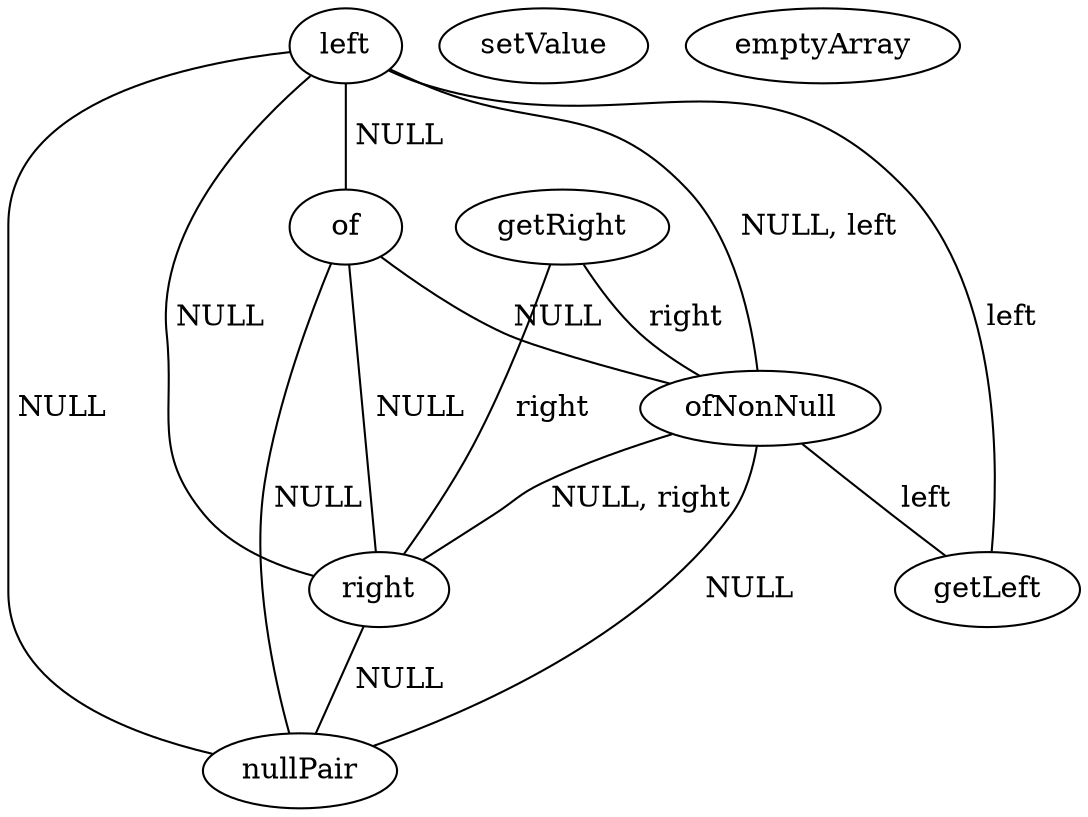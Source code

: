 digraph G {
getRight;
left;
of;
setValue;
ofNonNull;
emptyArray;
right;
nullPair;
getLeft;
getRight -> ofNonNull [label=" right", dir=none];
getRight -> right [label=" right", dir=none];
left -> of [label=" NULL", dir=none];
left -> ofNonNull [label=" NULL, left", dir=none];
left -> right [label=" NULL", dir=none];
left -> nullPair [label=" NULL", dir=none];
left -> getLeft [label=" left", dir=none];
of -> ofNonNull [label=" NULL", dir=none];
of -> right [label=" NULL", dir=none];
of -> nullPair [label=" NULL", dir=none];
ofNonNull -> right [label=" NULL, right", dir=none];
ofNonNull -> nullPair [label=" NULL", dir=none];
ofNonNull -> getLeft [label=" left", dir=none];
right -> nullPair [label=" NULL", dir=none];
}